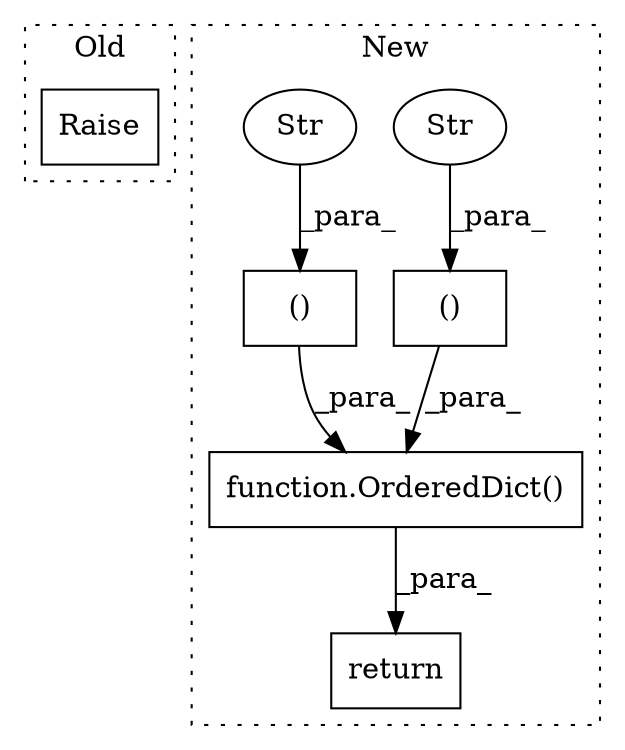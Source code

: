 digraph G {
subgraph cluster0 {
1 [label="Raise" a="91" s="1110" l="6" shape="box"];
label = "Old";
style="dotted";
}
subgraph cluster1 {
2 [label="function.OrderedDict()" a="75" s="1700,1768" l="12,1" shape="box"];
3 [label="return" a="93" s="1693" l="7" shape="box"];
4 [label="()" a="54" s="1722" l="33" shape="box"];
5 [label="Str" a="66" s="1714" l="8" shape="ellipse"];
6 [label="()" a="54" s="1604" l="39" shape="box"];
7 [label="Str" a="66" s="1590" l="14" shape="ellipse"];
label = "New";
style="dotted";
}
2 -> 3 [label="_para_"];
4 -> 2 [label="_para_"];
5 -> 4 [label="_para_"];
6 -> 2 [label="_para_"];
7 -> 6 [label="_para_"];
}